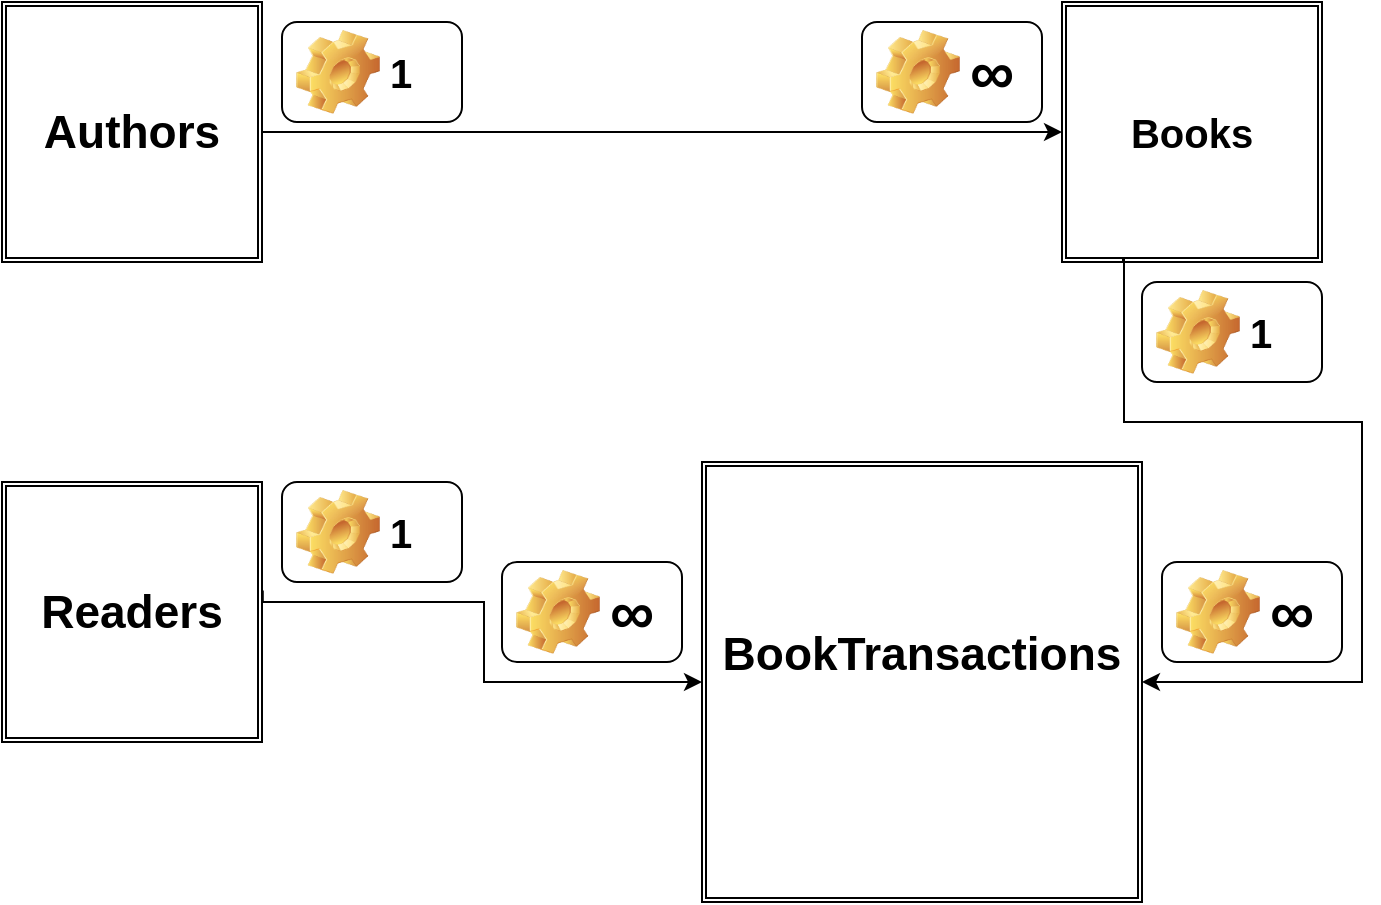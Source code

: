 <mxfile version="21.3.5" type="device">
  <diagram name="Page-1" id="ysEDhYn6W96OPs6aZYAN">
    <mxGraphModel dx="1050" dy="523" grid="1" gridSize="10" guides="1" tooltips="1" connect="1" arrows="1" fold="1" page="1" pageScale="1" pageWidth="850" pageHeight="1100" math="0" shadow="0">
      <root>
        <mxCell id="0" />
        <mxCell id="1" parent="0" />
        <mxCell id="_dxwfGi7OuIQV2-Ad4eb-3" value="" style="edgeStyle=orthogonalEdgeStyle;rounded=0;orthogonalLoop=1;jettySize=auto;html=1;" edge="1" parent="1" source="_dxwfGi7OuIQV2-Ad4eb-1" target="_dxwfGi7OuIQV2-Ad4eb-2">
          <mxGeometry relative="1" as="geometry" />
        </mxCell>
        <mxCell id="_dxwfGi7OuIQV2-Ad4eb-1" value="&lt;font style=&quot;font-size: 23px;&quot;&gt;&lt;b&gt;Authors&lt;/b&gt;&lt;/font&gt;" style="shape=ext;double=1;whiteSpace=wrap;html=1;aspect=fixed;" vertex="1" parent="1">
          <mxGeometry x="50" y="30" width="130" height="130" as="geometry" />
        </mxCell>
        <mxCell id="_dxwfGi7OuIQV2-Ad4eb-2" value="&lt;font style=&quot;font-size: 20px;&quot;&gt;&lt;b&gt;Books&lt;/b&gt;&lt;/font&gt;" style="shape=ext;double=1;whiteSpace=wrap;html=1;aspect=fixed;" vertex="1" parent="1">
          <mxGeometry x="580" y="30" width="130" height="130" as="geometry" />
        </mxCell>
        <mxCell id="_dxwfGi7OuIQV2-Ad4eb-4" value="&lt;font style=&quot;font-size: 20px;&quot;&gt;1&lt;/font&gt;" style="label;whiteSpace=wrap;html=1;image=img/clipart/Gear_128x128.png" vertex="1" parent="1">
          <mxGeometry x="190" y="40" width="90" height="50" as="geometry" />
        </mxCell>
        <mxCell id="_dxwfGi7OuIQV2-Ad4eb-5" value="&lt;font style=&quot;font-size: 31px;&quot;&gt;∞&lt;/font&gt;" style="label;whiteSpace=wrap;html=1;image=img/clipart/Gear_128x128.png" vertex="1" parent="1">
          <mxGeometry x="480" y="40" width="90" height="50" as="geometry" />
        </mxCell>
        <mxCell id="_dxwfGi7OuIQV2-Ad4eb-99" value="&lt;span style=&quot;font-size: 23px;&quot;&gt;&lt;b&gt;Readers&lt;/b&gt;&lt;/span&gt;" style="shape=ext;double=1;whiteSpace=wrap;html=1;aspect=fixed;" vertex="1" parent="1">
          <mxGeometry x="50" y="270" width="130" height="130" as="geometry" />
        </mxCell>
        <mxCell id="_dxwfGi7OuIQV2-Ad4eb-100" value="&lt;span style=&quot;font-size: 23px;&quot;&gt;&lt;b&gt;BookTransactions&lt;br&gt;&lt;br&gt;&lt;/b&gt;&lt;/span&gt;" style="shape=ext;double=1;whiteSpace=wrap;html=1;aspect=fixed;" vertex="1" parent="1">
          <mxGeometry x="400" y="260" width="220" height="220" as="geometry" />
        </mxCell>
        <mxCell id="_dxwfGi7OuIQV2-Ad4eb-101" value="" style="edgeStyle=orthogonalEdgeStyle;rounded=0;orthogonalLoop=1;jettySize=auto;html=1;entryX=0;entryY=0.5;entryDx=0;entryDy=0;exitX=1.003;exitY=0.417;exitDx=0;exitDy=0;exitPerimeter=0;" edge="1" parent="1" source="_dxwfGi7OuIQV2-Ad4eb-99" target="_dxwfGi7OuIQV2-Ad4eb-100">
          <mxGeometry relative="1" as="geometry">
            <mxPoint x="180" y="244.5" as="sourcePoint" />
            <mxPoint x="580" y="244.5" as="targetPoint" />
            <Array as="points">
              <mxPoint x="180" y="330" />
              <mxPoint x="291" y="330" />
              <mxPoint x="291" y="370" />
            </Array>
          </mxGeometry>
        </mxCell>
        <mxCell id="_dxwfGi7OuIQV2-Ad4eb-102" value="&lt;font style=&quot;font-size: 20px;&quot;&gt;1&lt;/font&gt;" style="label;whiteSpace=wrap;html=1;image=img/clipart/Gear_128x128.png" vertex="1" parent="1">
          <mxGeometry x="190" y="270" width="90" height="50" as="geometry" />
        </mxCell>
        <mxCell id="_dxwfGi7OuIQV2-Ad4eb-103" value="&lt;font style=&quot;font-size: 31px;&quot;&gt;∞&lt;/font&gt;" style="label;whiteSpace=wrap;html=1;image=img/clipart/Gear_128x128.png" vertex="1" parent="1">
          <mxGeometry x="300" y="310" width="90" height="50" as="geometry" />
        </mxCell>
        <mxCell id="_dxwfGi7OuIQV2-Ad4eb-104" value="" style="edgeStyle=orthogonalEdgeStyle;rounded=0;orthogonalLoop=1;jettySize=auto;html=1;entryX=1;entryY=0.5;entryDx=0;entryDy=0;" edge="1" parent="1" target="_dxwfGi7OuIQV2-Ad4eb-100">
          <mxGeometry relative="1" as="geometry">
            <mxPoint x="610" y="159" as="sourcePoint" />
            <mxPoint x="1010" y="159" as="targetPoint" />
            <Array as="points">
              <mxPoint x="611" y="159" />
              <mxPoint x="611" y="240" />
              <mxPoint x="730" y="240" />
              <mxPoint x="730" y="370" />
            </Array>
          </mxGeometry>
        </mxCell>
        <mxCell id="_dxwfGi7OuIQV2-Ad4eb-105" value="&lt;font style=&quot;font-size: 20px;&quot;&gt;1&lt;/font&gt;" style="label;whiteSpace=wrap;html=1;image=img/clipart/Gear_128x128.png" vertex="1" parent="1">
          <mxGeometry x="620" y="170" width="90" height="50" as="geometry" />
        </mxCell>
        <mxCell id="_dxwfGi7OuIQV2-Ad4eb-106" value="&lt;font style=&quot;font-size: 31px;&quot;&gt;∞&lt;/font&gt;" style="label;whiteSpace=wrap;html=1;image=img/clipart/Gear_128x128.png" vertex="1" parent="1">
          <mxGeometry x="630" y="310" width="90" height="50" as="geometry" />
        </mxCell>
      </root>
    </mxGraphModel>
  </diagram>
</mxfile>
